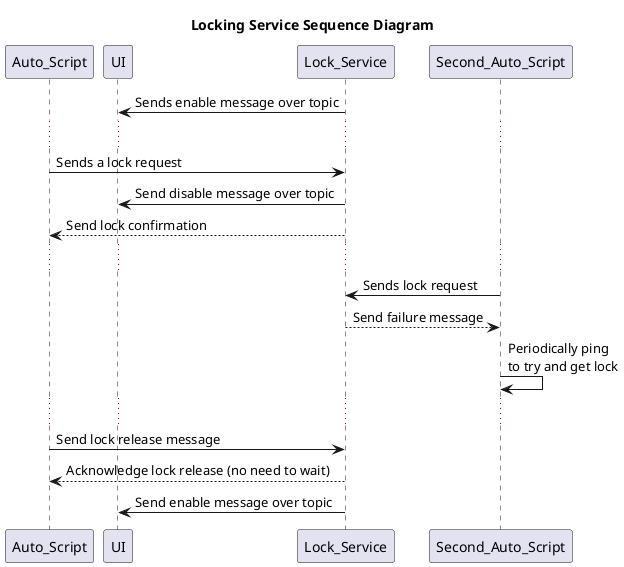 @startuml Locking Service Sequence Diagram
title Locking Service Sequence Diagram
participant Auto_Script as auto
participant UI as ui
participant Lock_Service as ls

ls -> ui : Sends enable message over topic

...

auto -> ls : Sends a lock request
ls -> ui : Send disable message over topic
ls --> auto : Send lock confirmation

...

Second_Auto_Script -> ls : Sends lock request
return Send failure message
Second_Auto_Script -> Second_Auto_Script : Periodically ping\nto try and get lock

...

auto -> ls : Send lock release message
return Acknowledge lock release (no need to wait)
ls -> ui : Send enable message over topic

@enduml
